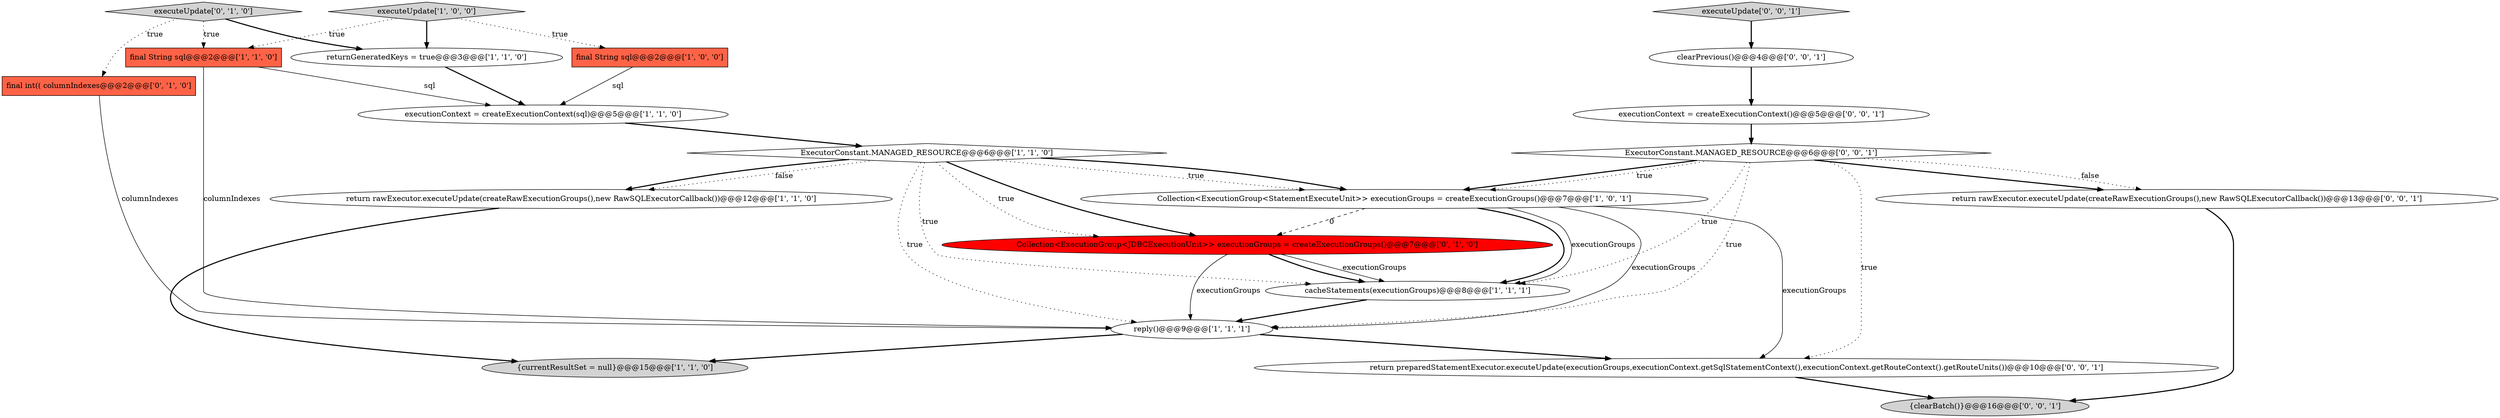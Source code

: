 digraph {
6 [style = filled, label = "final String sql@@@2@@@['1', '1', '0']", fillcolor = tomato, shape = box image = "AAA0AAABBB1BBB"];
12 [style = filled, label = "executeUpdate['0', '1', '0']", fillcolor = lightgray, shape = diamond image = "AAA0AAABBB2BBB"];
2 [style = filled, label = "{currentResultSet = null}@@@15@@@['1', '1', '0']", fillcolor = lightgray, shape = ellipse image = "AAA0AAABBB1BBB"];
3 [style = filled, label = "final String sql@@@2@@@['1', '0', '0']", fillcolor = tomato, shape = box image = "AAA0AAABBB1BBB"];
13 [style = filled, label = "Collection<ExecutionGroup<JDBCExecutionUnit>> executionGroups = createExecutionGroups()@@@7@@@['0', '1', '0']", fillcolor = red, shape = ellipse image = "AAA1AAABBB2BBB"];
14 [style = filled, label = "return preparedStatementExecutor.executeUpdate(executionGroups,executionContext.getSqlStatementContext(),executionContext.getRouteContext().getRouteUnits())@@@10@@@['0', '0', '1']", fillcolor = white, shape = ellipse image = "AAA0AAABBB3BBB"];
10 [style = filled, label = "executeUpdate['1', '0', '0']", fillcolor = lightgray, shape = diamond image = "AAA0AAABBB1BBB"];
17 [style = filled, label = "{clearBatch()}@@@16@@@['0', '0', '1']", fillcolor = lightgray, shape = ellipse image = "AAA0AAABBB3BBB"];
4 [style = filled, label = "executionContext = createExecutionContext(sql)@@@5@@@['1', '1', '0']", fillcolor = white, shape = ellipse image = "AAA0AAABBB1BBB"];
15 [style = filled, label = "return rawExecutor.executeUpdate(createRawExecutionGroups(),new RawSQLExecutorCallback())@@@13@@@['0', '0', '1']", fillcolor = white, shape = ellipse image = "AAA0AAABBB3BBB"];
9 [style = filled, label = "Collection<ExecutionGroup<StatementExecuteUnit>> executionGroups = createExecutionGroups()@@@7@@@['1', '0', '1']", fillcolor = white, shape = ellipse image = "AAA0AAABBB1BBB"];
0 [style = filled, label = "ExecutorConstant.MANAGED_RESOURCE@@@6@@@['1', '1', '0']", fillcolor = white, shape = diamond image = "AAA0AAABBB1BBB"];
7 [style = filled, label = "returnGeneratedKeys = true@@@3@@@['1', '1', '0']", fillcolor = white, shape = ellipse image = "AAA0AAABBB1BBB"];
11 [style = filled, label = "final int(( columnIndexes@@@2@@@['0', '1', '0']", fillcolor = tomato, shape = box image = "AAA0AAABBB2BBB"];
18 [style = filled, label = "executionContext = createExecutionContext()@@@5@@@['0', '0', '1']", fillcolor = white, shape = ellipse image = "AAA0AAABBB3BBB"];
19 [style = filled, label = "ExecutorConstant.MANAGED_RESOURCE@@@6@@@['0', '0', '1']", fillcolor = white, shape = diamond image = "AAA0AAABBB3BBB"];
16 [style = filled, label = "clearPrevious()@@@4@@@['0', '0', '1']", fillcolor = white, shape = ellipse image = "AAA0AAABBB3BBB"];
5 [style = filled, label = "return rawExecutor.executeUpdate(createRawExecutionGroups(),new RawSQLExecutorCallback())@@@12@@@['1', '1', '0']", fillcolor = white, shape = ellipse image = "AAA0AAABBB1BBB"];
1 [style = filled, label = "reply()@@@9@@@['1', '1', '1']", fillcolor = white, shape = ellipse image = "AAA0AAABBB1BBB"];
20 [style = filled, label = "executeUpdate['0', '0', '1']", fillcolor = lightgray, shape = diamond image = "AAA0AAABBB3BBB"];
8 [style = filled, label = "cacheStatements(executionGroups)@@@8@@@['1', '1', '1']", fillcolor = white, shape = ellipse image = "AAA0AAABBB1BBB"];
19->1 [style = dotted, label="true"];
19->14 [style = dotted, label="true"];
0->9 [style = bold, label=""];
6->1 [style = solid, label="columnIndexes"];
16->18 [style = bold, label=""];
10->6 [style = dotted, label="true"];
0->13 [style = dotted, label="true"];
0->13 [style = bold, label=""];
6->4 [style = solid, label="sql"];
19->15 [style = dotted, label="false"];
18->19 [style = bold, label=""];
10->3 [style = dotted, label="true"];
14->17 [style = bold, label=""];
7->4 [style = bold, label=""];
9->8 [style = bold, label=""];
10->7 [style = bold, label=""];
19->8 [style = dotted, label="true"];
12->7 [style = bold, label=""];
4->0 [style = bold, label=""];
12->11 [style = dotted, label="true"];
0->8 [style = dotted, label="true"];
8->1 [style = bold, label=""];
5->2 [style = bold, label=""];
15->17 [style = bold, label=""];
9->14 [style = solid, label="executionGroups"];
13->1 [style = solid, label="executionGroups"];
20->16 [style = bold, label=""];
19->9 [style = bold, label=""];
12->6 [style = dotted, label="true"];
9->8 [style = solid, label="executionGroups"];
13->8 [style = solid, label="executionGroups"];
0->1 [style = dotted, label="true"];
19->9 [style = dotted, label="true"];
9->13 [style = dashed, label="0"];
0->5 [style = dotted, label="false"];
9->1 [style = solid, label="executionGroups"];
1->14 [style = bold, label=""];
1->2 [style = bold, label=""];
13->8 [style = bold, label=""];
19->15 [style = bold, label=""];
3->4 [style = solid, label="sql"];
0->9 [style = dotted, label="true"];
11->1 [style = solid, label="columnIndexes"];
0->5 [style = bold, label=""];
}
